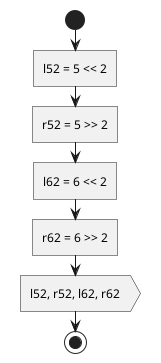 @startuml
'https://plantuml.com/activity-diagram-beta

start
:l52 = 5 << 2]
:r52 = 5 >> 2]
:l62 = 6 << 2]
:r62 = 6 >> 2]
:l52, r52, l62, r62>
stop

@enduml
